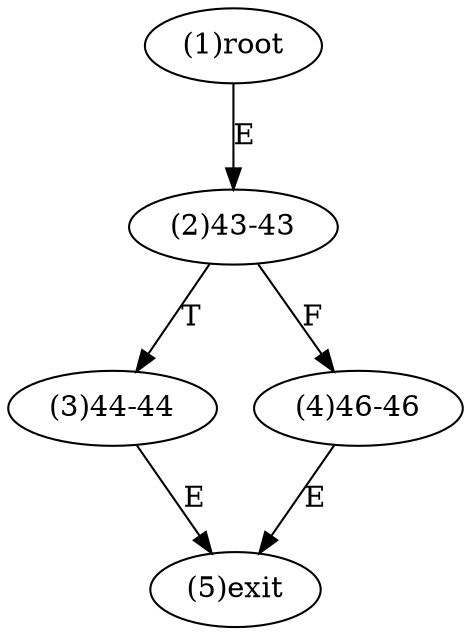 digraph "" { 
1[ label="(1)root"];
2[ label="(2)43-43"];
3[ label="(3)44-44"];
4[ label="(4)46-46"];
5[ label="(5)exit"];
1->2[ label="E"];
2->4[ label="F"];
2->3[ label="T"];
3->5[ label="E"];
4->5[ label="E"];
}